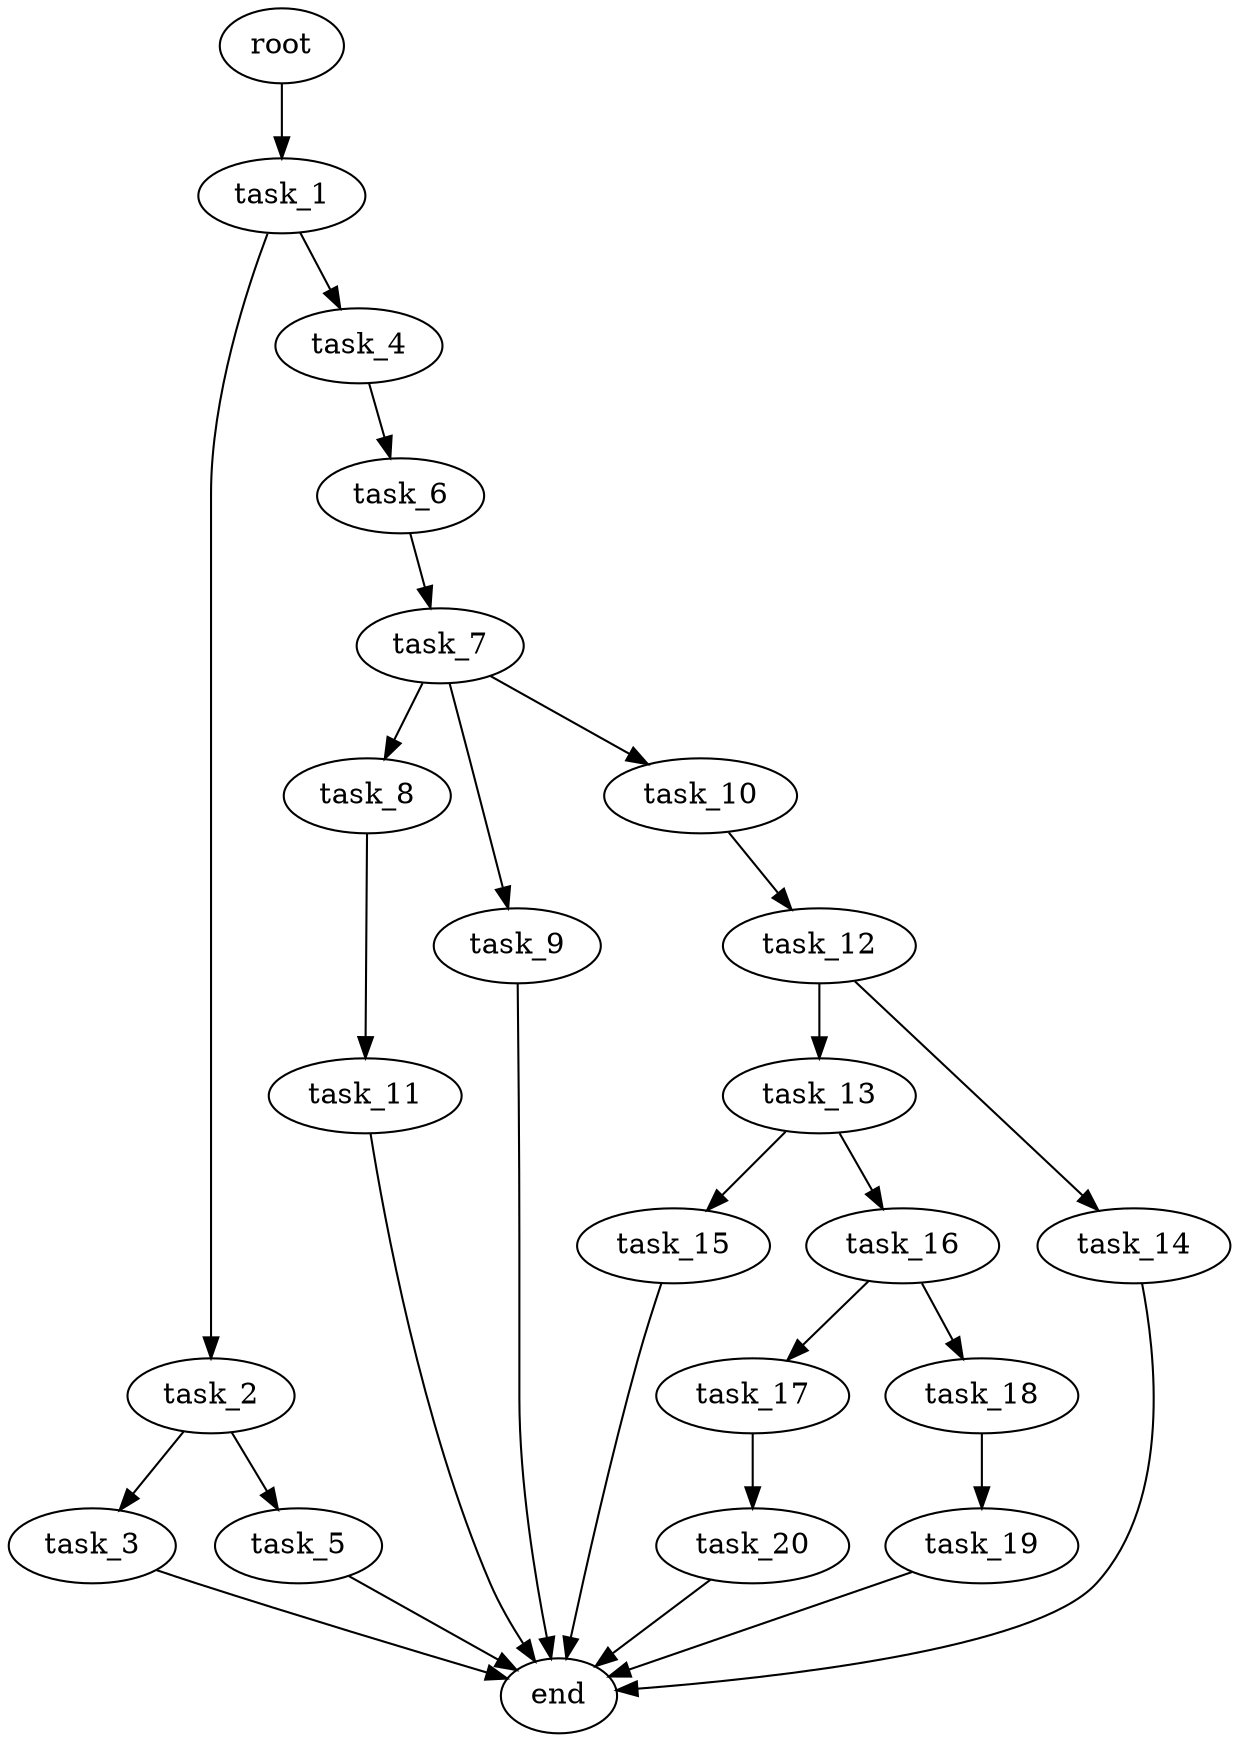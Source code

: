 digraph G {
  root [size="0.000000e+00"];
  task_1 [size="2.115960e+09"];
  task_2 [size="1.869870e+09"];
  task_3 [size="3.622867e+09"];
  task_4 [size="7.173310e+09"];
  task_5 [size="1.184184e+09"];
  task_6 [size="2.304233e+09"];
  task_7 [size="8.111915e+09"];
  task_8 [size="7.202836e+09"];
  task_9 [size="4.815685e+09"];
  task_10 [size="4.788668e+09"];
  task_11 [size="2.107829e+09"];
  task_12 [size="1.613301e+09"];
  task_13 [size="8.333817e+09"];
  task_14 [size="2.254379e+08"];
  task_15 [size="4.324002e+08"];
  task_16 [size="5.735292e+09"];
  task_17 [size="1.612130e+09"];
  task_18 [size="6.295775e+09"];
  task_19 [size="3.928695e+08"];
  task_20 [size="5.723121e+09"];
  end [size="0.000000e+00"];

  root -> task_1 [size="1.000000e-12"];
  task_1 -> task_2 [size="1.869870e+08"];
  task_1 -> task_4 [size="7.173310e+08"];
  task_2 -> task_3 [size="3.622867e+08"];
  task_2 -> task_5 [size="1.184184e+08"];
  task_3 -> end [size="1.000000e-12"];
  task_4 -> task_6 [size="2.304233e+08"];
  task_5 -> end [size="1.000000e-12"];
  task_6 -> task_7 [size="8.111915e+08"];
  task_7 -> task_8 [size="7.202836e+08"];
  task_7 -> task_9 [size="4.815685e+08"];
  task_7 -> task_10 [size="4.788668e+08"];
  task_8 -> task_11 [size="2.107829e+08"];
  task_9 -> end [size="1.000000e-12"];
  task_10 -> task_12 [size="1.613301e+08"];
  task_11 -> end [size="1.000000e-12"];
  task_12 -> task_13 [size="8.333817e+08"];
  task_12 -> task_14 [size="2.254379e+07"];
  task_13 -> task_15 [size="4.324002e+07"];
  task_13 -> task_16 [size="5.735292e+08"];
  task_14 -> end [size="1.000000e-12"];
  task_15 -> end [size="1.000000e-12"];
  task_16 -> task_17 [size="1.612130e+08"];
  task_16 -> task_18 [size="6.295775e+08"];
  task_17 -> task_20 [size="5.723121e+08"];
  task_18 -> task_19 [size="3.928695e+07"];
  task_19 -> end [size="1.000000e-12"];
  task_20 -> end [size="1.000000e-12"];
}
